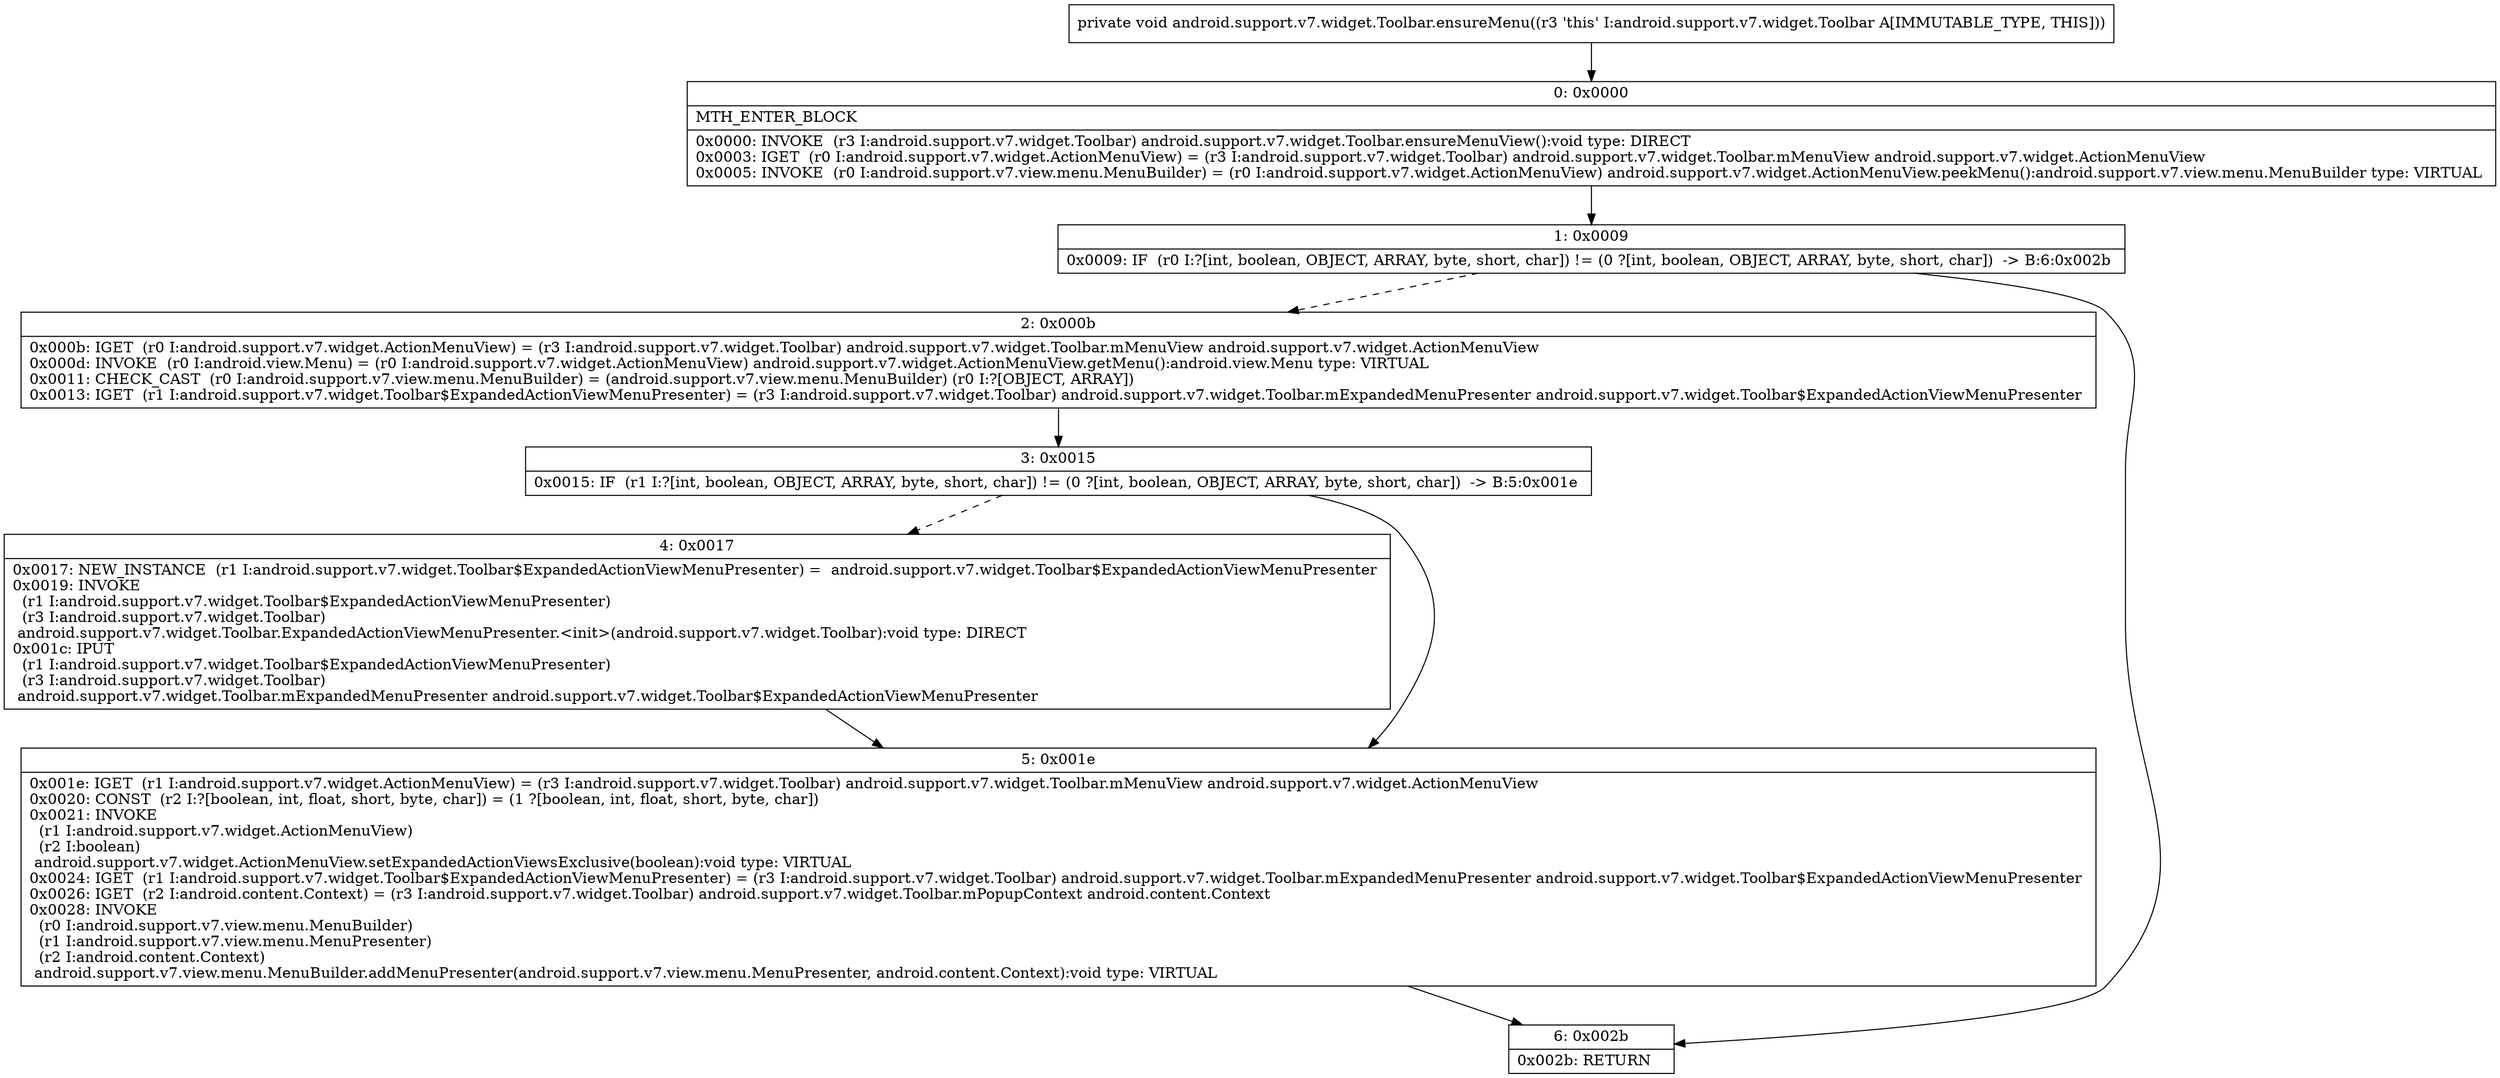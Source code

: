 digraph "CFG forandroid.support.v7.widget.Toolbar.ensureMenu()V" {
Node_0 [shape=record,label="{0\:\ 0x0000|MTH_ENTER_BLOCK\l|0x0000: INVOKE  (r3 I:android.support.v7.widget.Toolbar) android.support.v7.widget.Toolbar.ensureMenuView():void type: DIRECT \l0x0003: IGET  (r0 I:android.support.v7.widget.ActionMenuView) = (r3 I:android.support.v7.widget.Toolbar) android.support.v7.widget.Toolbar.mMenuView android.support.v7.widget.ActionMenuView \l0x0005: INVOKE  (r0 I:android.support.v7.view.menu.MenuBuilder) = (r0 I:android.support.v7.widget.ActionMenuView) android.support.v7.widget.ActionMenuView.peekMenu():android.support.v7.view.menu.MenuBuilder type: VIRTUAL \l}"];
Node_1 [shape=record,label="{1\:\ 0x0009|0x0009: IF  (r0 I:?[int, boolean, OBJECT, ARRAY, byte, short, char]) != (0 ?[int, boolean, OBJECT, ARRAY, byte, short, char])  \-\> B:6:0x002b \l}"];
Node_2 [shape=record,label="{2\:\ 0x000b|0x000b: IGET  (r0 I:android.support.v7.widget.ActionMenuView) = (r3 I:android.support.v7.widget.Toolbar) android.support.v7.widget.Toolbar.mMenuView android.support.v7.widget.ActionMenuView \l0x000d: INVOKE  (r0 I:android.view.Menu) = (r0 I:android.support.v7.widget.ActionMenuView) android.support.v7.widget.ActionMenuView.getMenu():android.view.Menu type: VIRTUAL \l0x0011: CHECK_CAST  (r0 I:android.support.v7.view.menu.MenuBuilder) = (android.support.v7.view.menu.MenuBuilder) (r0 I:?[OBJECT, ARRAY]) \l0x0013: IGET  (r1 I:android.support.v7.widget.Toolbar$ExpandedActionViewMenuPresenter) = (r3 I:android.support.v7.widget.Toolbar) android.support.v7.widget.Toolbar.mExpandedMenuPresenter android.support.v7.widget.Toolbar$ExpandedActionViewMenuPresenter \l}"];
Node_3 [shape=record,label="{3\:\ 0x0015|0x0015: IF  (r1 I:?[int, boolean, OBJECT, ARRAY, byte, short, char]) != (0 ?[int, boolean, OBJECT, ARRAY, byte, short, char])  \-\> B:5:0x001e \l}"];
Node_4 [shape=record,label="{4\:\ 0x0017|0x0017: NEW_INSTANCE  (r1 I:android.support.v7.widget.Toolbar$ExpandedActionViewMenuPresenter) =  android.support.v7.widget.Toolbar$ExpandedActionViewMenuPresenter \l0x0019: INVOKE  \l  (r1 I:android.support.v7.widget.Toolbar$ExpandedActionViewMenuPresenter)\l  (r3 I:android.support.v7.widget.Toolbar)\l android.support.v7.widget.Toolbar.ExpandedActionViewMenuPresenter.\<init\>(android.support.v7.widget.Toolbar):void type: DIRECT \l0x001c: IPUT  \l  (r1 I:android.support.v7.widget.Toolbar$ExpandedActionViewMenuPresenter)\l  (r3 I:android.support.v7.widget.Toolbar)\l android.support.v7.widget.Toolbar.mExpandedMenuPresenter android.support.v7.widget.Toolbar$ExpandedActionViewMenuPresenter \l}"];
Node_5 [shape=record,label="{5\:\ 0x001e|0x001e: IGET  (r1 I:android.support.v7.widget.ActionMenuView) = (r3 I:android.support.v7.widget.Toolbar) android.support.v7.widget.Toolbar.mMenuView android.support.v7.widget.ActionMenuView \l0x0020: CONST  (r2 I:?[boolean, int, float, short, byte, char]) = (1 ?[boolean, int, float, short, byte, char]) \l0x0021: INVOKE  \l  (r1 I:android.support.v7.widget.ActionMenuView)\l  (r2 I:boolean)\l android.support.v7.widget.ActionMenuView.setExpandedActionViewsExclusive(boolean):void type: VIRTUAL \l0x0024: IGET  (r1 I:android.support.v7.widget.Toolbar$ExpandedActionViewMenuPresenter) = (r3 I:android.support.v7.widget.Toolbar) android.support.v7.widget.Toolbar.mExpandedMenuPresenter android.support.v7.widget.Toolbar$ExpandedActionViewMenuPresenter \l0x0026: IGET  (r2 I:android.content.Context) = (r3 I:android.support.v7.widget.Toolbar) android.support.v7.widget.Toolbar.mPopupContext android.content.Context \l0x0028: INVOKE  \l  (r0 I:android.support.v7.view.menu.MenuBuilder)\l  (r1 I:android.support.v7.view.menu.MenuPresenter)\l  (r2 I:android.content.Context)\l android.support.v7.view.menu.MenuBuilder.addMenuPresenter(android.support.v7.view.menu.MenuPresenter, android.content.Context):void type: VIRTUAL \l}"];
Node_6 [shape=record,label="{6\:\ 0x002b|0x002b: RETURN   \l}"];
MethodNode[shape=record,label="{private void android.support.v7.widget.Toolbar.ensureMenu((r3 'this' I:android.support.v7.widget.Toolbar A[IMMUTABLE_TYPE, THIS])) }"];
MethodNode -> Node_0;
Node_0 -> Node_1;
Node_1 -> Node_2[style=dashed];
Node_1 -> Node_6;
Node_2 -> Node_3;
Node_3 -> Node_4[style=dashed];
Node_3 -> Node_5;
Node_4 -> Node_5;
Node_5 -> Node_6;
}

